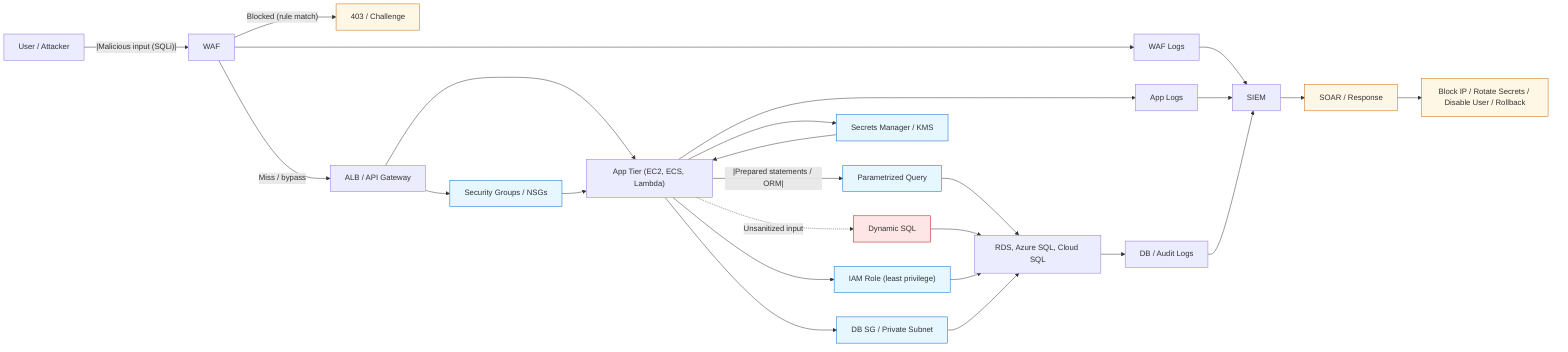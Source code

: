 flowchart LR
  User["User / Attacker"] --|Malicious input (SQLi)|--> WAF["WAF"]
  WAF -- "Blocked (rule match)" --> Blocked["403 / Challenge"]:::detect
  WAF -- "Miss / bypass" --> ALB["ALB / API Gateway"]
  ALB --> App["App Tier (EC2, ECS, Lambda)"]

  App --|Prepared statements / ORM|--> SafeQuery["Parametrized Query"]:::prevent
  App -. "Unsanitized input" .-> RiskQuery["Dynamic SQL"]:::attack

  SafeQuery --> DB["RDS, Azure SQL, Cloud SQL"]
  RiskQuery --> DB

  App --> Secrets["Secrets Manager / KMS"]:::prevent
  Secrets --> App
  App --> IAM["IAM Role (least privilege)"]:::prevent
  IAM --> DB

  ALB --> SG["Security Groups / NSGs"]:::prevent
  SG --> App
  App --> SG2["DB SG / Private Subnet"]:::prevent
  SG2 --> DB

  WAF --> WAFLogs["WAF Logs"]
  App --> AppLogs["App Logs"]
  DB --> DBLogs["DB / Audit Logs"]
  WAFLogs --> SIEM["SIEM"]
  AppLogs --> SIEM
  DBLogs --> SIEM
  SIEM --> SOAR["SOAR / Response"]:::detect

  SOAR --> Actions["Block IP / Rotate Secrets / Disable User / Rollback"]:::detect

  classDef attack fill:#ffe6e6,stroke:#c00,stroke-width:1px;
  classDef prevent fill:#e6f7ff,stroke:#06c,stroke-width:1px;
  classDef detect fill:#fff7e6,stroke:#c60,stroke-width:1px;